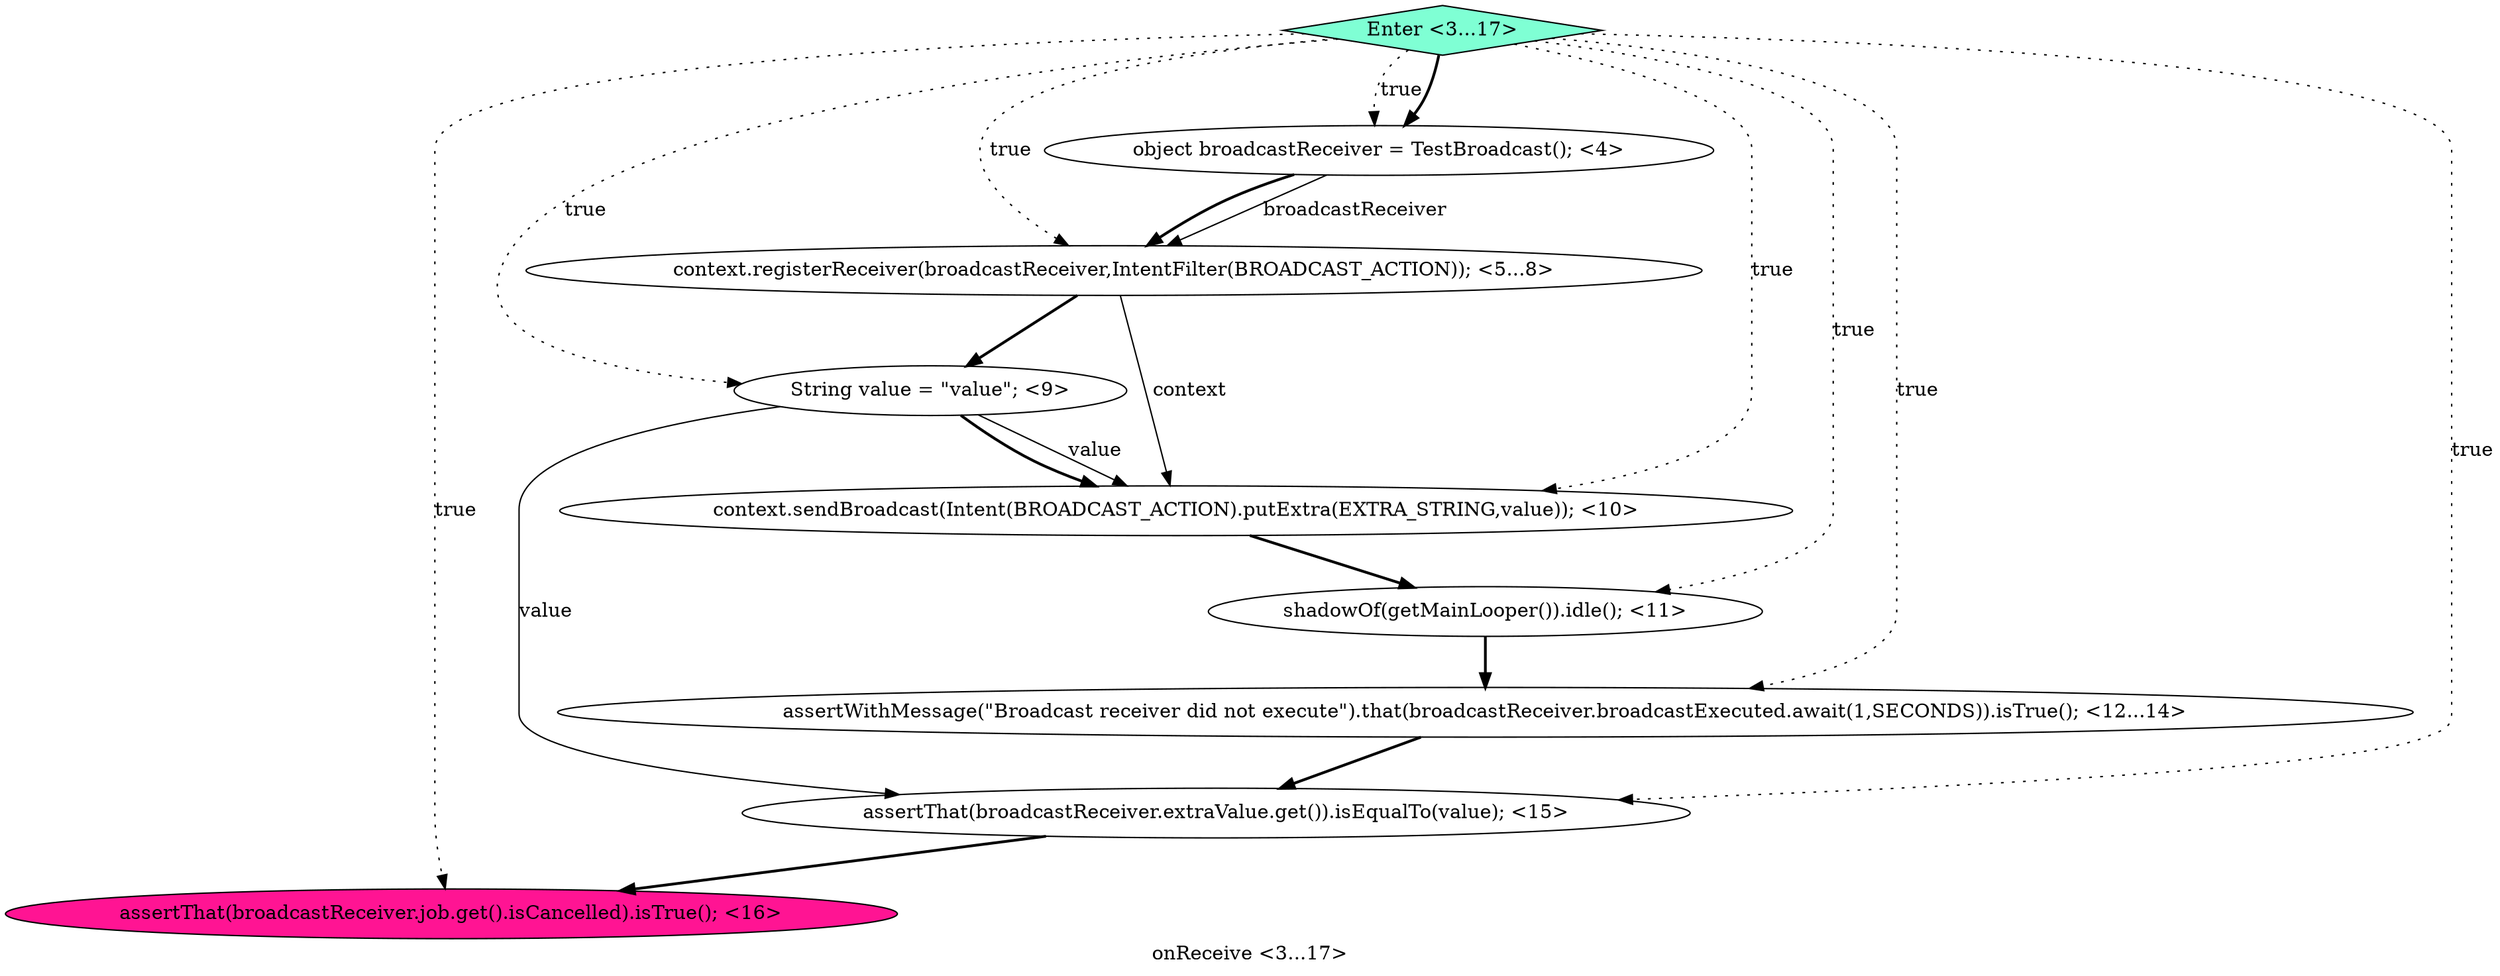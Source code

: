 digraph PDG {
label = "onReceive <3...17>";
0.7 [style = filled, label = "assertThat(broadcastReceiver.job.get().isCancelled).isTrue(); <16>", fillcolor = deeppink, shape = ellipse];
0.0 [style = filled, label = "object broadcastReceiver = TestBroadcast(); <4>", fillcolor = white, shape = ellipse];
0.8 [style = filled, label = "Enter <3...17>", fillcolor = aquamarine, shape = diamond];
0.2 [style = filled, label = "String value = \"value\"; <9>", fillcolor = white, shape = ellipse];
0.5 [style = filled, label = "assertWithMessage(\"Broadcast receiver did not execute\").that(broadcastReceiver.broadcastExecuted.await(1,SECONDS)).isTrue(); <12...14>", fillcolor = white, shape = ellipse];
0.3 [style = filled, label = "context.sendBroadcast(Intent(BROADCAST_ACTION).putExtra(EXTRA_STRING,value)); <10>", fillcolor = white, shape = ellipse];
0.1 [style = filled, label = "context.registerReceiver(broadcastReceiver,IntentFilter(BROADCAST_ACTION)); <5...8>", fillcolor = white, shape = ellipse];
0.6 [style = filled, label = "assertThat(broadcastReceiver.extraValue.get()).isEqualTo(value); <15>", fillcolor = white, shape = ellipse];
0.4 [style = filled, label = "shadowOf(getMainLooper()).idle(); <11>", fillcolor = white, shape = ellipse];
0.0 -> 0.1 [style = solid, label="broadcastReceiver"];
0.0 -> 0.1 [style = bold, label=""];
0.1 -> 0.2 [style = bold, label=""];
0.1 -> 0.3 [style = solid, label="context"];
0.2 -> 0.3 [style = solid, label="value"];
0.2 -> 0.3 [style = bold, label=""];
0.2 -> 0.6 [style = solid, label="value"];
0.3 -> 0.4 [style = bold, label=""];
0.4 -> 0.5 [style = bold, label=""];
0.5 -> 0.6 [style = bold, label=""];
0.6 -> 0.7 [style = bold, label=""];
0.8 -> 0.0 [style = dotted, label="true"];
0.8 -> 0.0 [style = bold, label=""];
0.8 -> 0.1 [style = dotted, label="true"];
0.8 -> 0.2 [style = dotted, label="true"];
0.8 -> 0.3 [style = dotted, label="true"];
0.8 -> 0.4 [style = dotted, label="true"];
0.8 -> 0.5 [style = dotted, label="true"];
0.8 -> 0.6 [style = dotted, label="true"];
0.8 -> 0.7 [style = dotted, label="true"];
}
